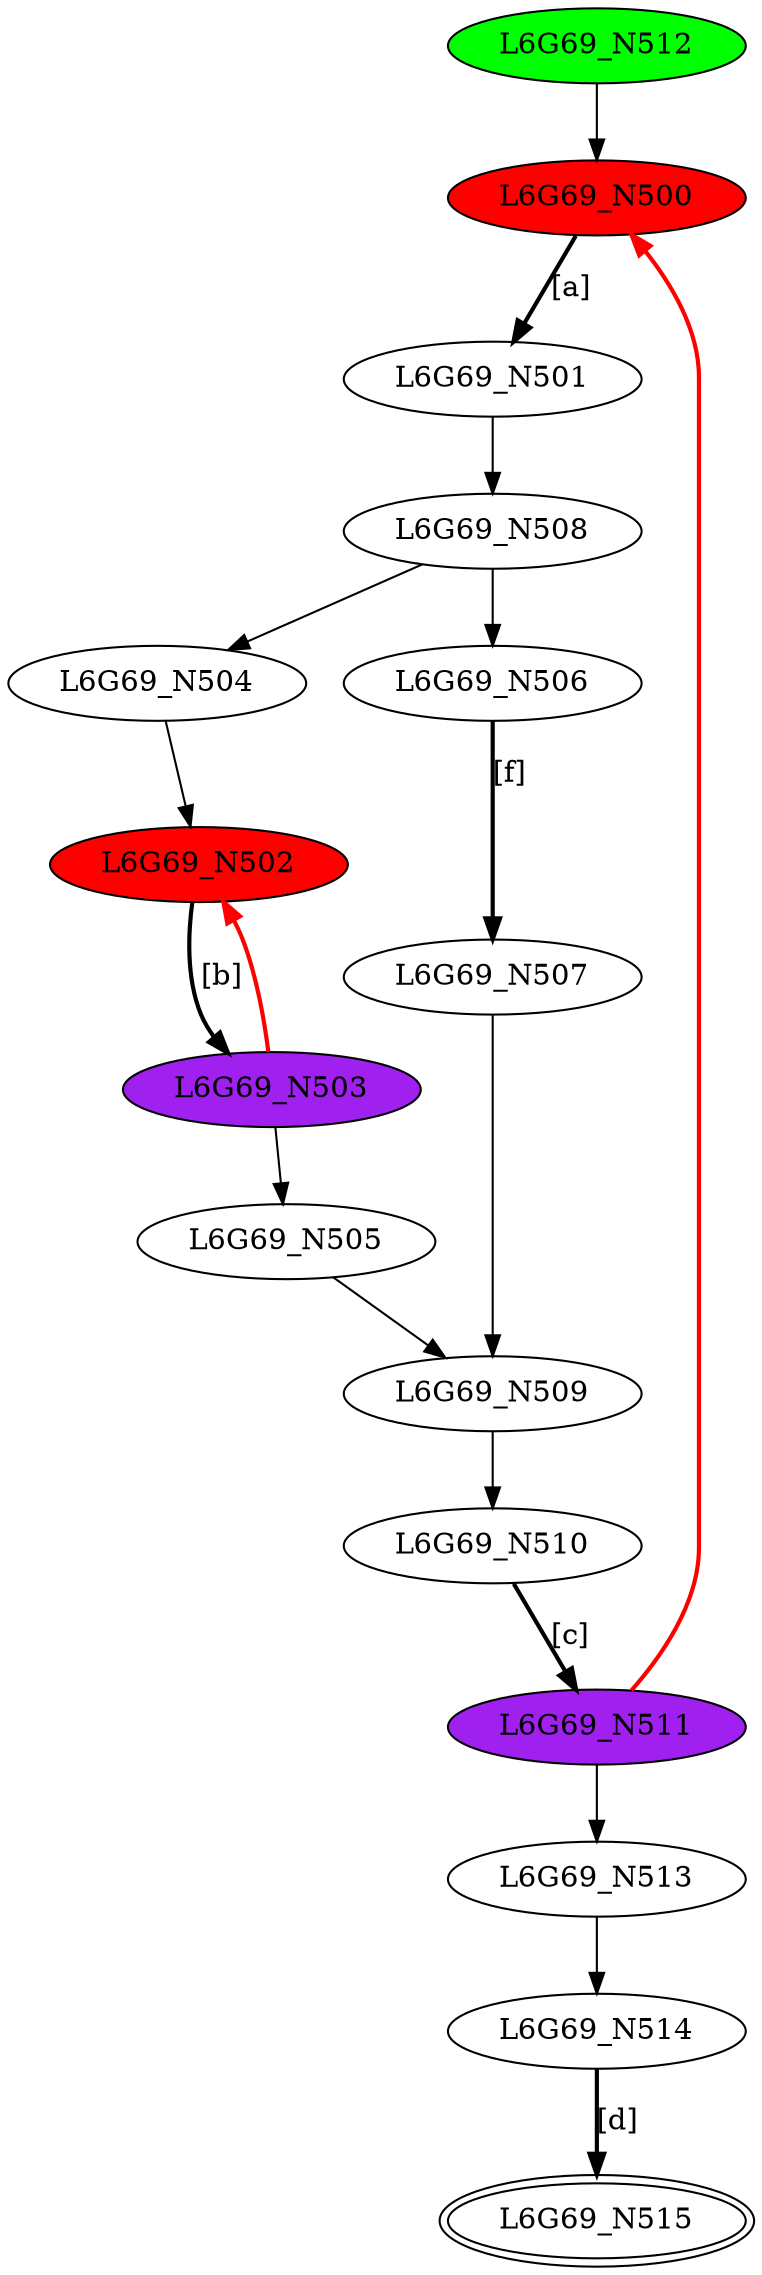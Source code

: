 digraph G69{
"L6G69_N500" [style=filled,fillcolor=red];
"L6G69_N501";
"L6G69_N502" [style=filled,fillcolor=red];
"L6G69_N503" [style=filled,fillcolor=purple];
"L6G69_N504";
"L6G69_N505";
"L6G69_N506";
"L6G69_N507";
"L6G69_N508";
"L6G69_N509";
"L6G69_N510";
"L6G69_N511" [style=filled,fillcolor=purple];
"L6G69_N512" [style=filled,fillcolor=green];
"L6G69_N513";
"L6G69_N514";
"L6G69_N515" [peripheries=2];
"L6G69_N500"->"L6G69_N501" [style = bold, label = "[a]"];
"L6G69_N502"->"L6G69_N503" [style = bold, label = "[b]"];
"L6G69_N504"->"L6G69_N502";
"L6G69_N503"->"L6G69_N505";
"L6G69_N503"->"L6G69_N502" [color=red,style = bold, label = ""];
"L6G69_N506"->"L6G69_N507" [style = bold, label = "[f]"];
"L6G69_N508"->"L6G69_N504";
"L6G69_N508"->"L6G69_N506";
"L6G69_N507"->"L6G69_N509";
"L6G69_N505"->"L6G69_N509";
"L6G69_N501"->"L6G69_N508";
"L6G69_N510"->"L6G69_N511" [style = bold, label = "[c]"];
"L6G69_N509"->"L6G69_N510";
"L6G69_N512"->"L6G69_N500";
"L6G69_N511"->"L6G69_N513";
"L6G69_N511"->"L6G69_N500" [color=red,style = bold, label = ""];
"L6G69_N514"->"L6G69_N515" [style = bold, label = "[d]"];
"L6G69_N513"->"L6G69_N514";
}

